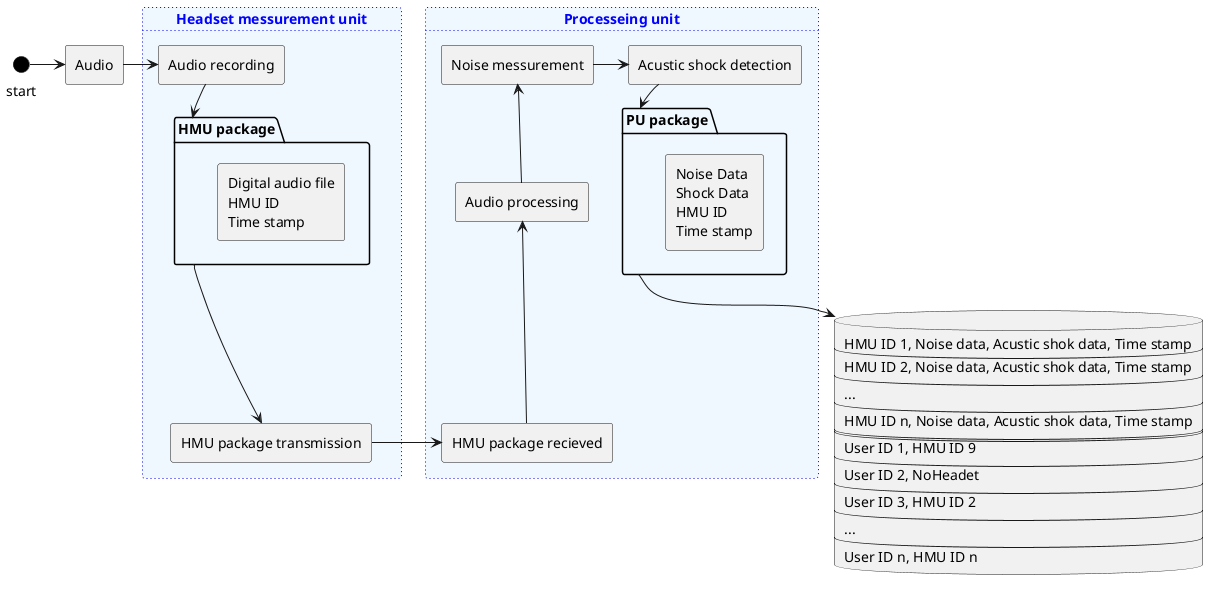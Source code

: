 
@startuml
    agent au as "Audio"
    interface start #Black

    card HMU as "Headset messurement unit" #aliceblue;line:blue;line.dotted;text:blue { 
        agent recau as "Audio recording"
        agent hmupacktrans as "HMU package transmission"
        package hmupack as "HMU package" {
            agent aufile as "Digital audio file\nHMU ID\nTime stamp"
        }
    }


    card PU as "Processeing unit" #aliceblue;line:blue;line.dotted;text:blue {
    agent hmupackrece as "HMU package recieved"
        agent auproc as "Audio processing" 
        agent noisemes as "Noise messurement"
        agent acshokdet as "Acustic shock detection"
        package pupack as "PU package" {
            agent noisedata as "Noise Data\nShock Data\nHMU ID\nTime stamp"
        }
    }

    database DB1 as "
    HMU ID 1, Noise data, Acustic shok data, Time stamp
    ----
    HMU ID 2, Noise data, Acustic shok data, Time stamp
    ----
    ...
    ----
    HMU ID n, Noise data, Acustic shok data, Time stamp
    ====
    User ID 1, HMU ID 9
    ----
    User ID 2, NoHeadet
    ----
    User ID 3, HMU ID 2
    ---
    ...
    ---
    User ID n, HMU ID n
    "  
    

    start -> au
    au -> recau
    recau --> hmupack
    hmupack --> hmupacktrans
    
    hmupacktrans -> hmupackrece
    auproc <-- hmupackrece
    noisemes <-- auproc
    noisemes -> acshokdet
    acshokdet --> pupack
    pupack --> DB1

@enduml

